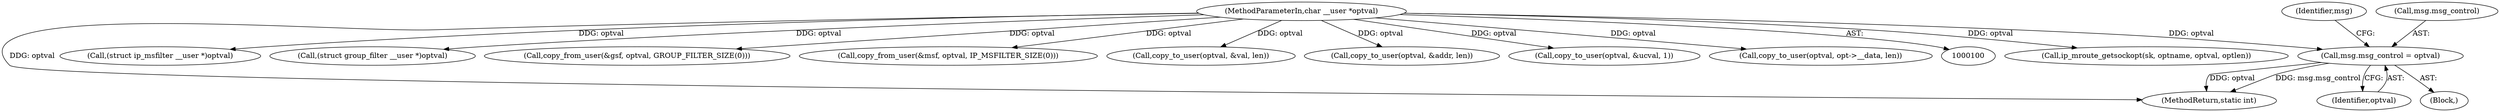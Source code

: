 digraph "0_linux_f6d8bd051c391c1c0458a30b2a7abcd939329259_25@pointer" {
"1000518" [label="(Call,msg.msg_control = optval)"];
"1000104" [label="(MethodParameterIn,char __user *optval)"];
"1000525" [label="(Identifier,msg)"];
"1000104" [label="(MethodParameterIn,char __user *optval)"];
"1000518" [label="(Call,msg.msg_control = optval)"];
"1000505" [label="(Block,)"];
"1000125" [label="(Call,ip_mroute_getsockopt(sk, optname, optval, optlen))"];
"1000698" [label="(MethodReturn,static int)"];
"1000447" [label="(Call,(struct ip_msfilter __user *)optval)"];
"1000489" [label="(Call,(struct group_filter __user *)optval)"];
"1000471" [label="(Call,copy_from_user(&gsf, optval, GROUP_FILTER_SIZE(0)))"];
"1000429" [label="(Call,copy_from_user(&msf, optval, IP_MSFILTER_SIZE(0)))"];
"1000688" [label="(Call,copy_to_user(optval, &val, len))"];
"1000403" [label="(Call,copy_to_user(optval, &addr, len))"];
"1000670" [label="(Call,copy_to_user(optval, &ucval, 1))"];
"1000202" [label="(Call,copy_to_user(optval, opt->__data, len))"];
"1000522" [label="(Identifier,optval)"];
"1000519" [label="(Call,msg.msg_control)"];
"1000518" -> "1000505"  [label="AST: "];
"1000518" -> "1000522"  [label="CFG: "];
"1000519" -> "1000518"  [label="AST: "];
"1000522" -> "1000518"  [label="AST: "];
"1000525" -> "1000518"  [label="CFG: "];
"1000518" -> "1000698"  [label="DDG: optval"];
"1000518" -> "1000698"  [label="DDG: msg.msg_control"];
"1000104" -> "1000518"  [label="DDG: optval"];
"1000104" -> "1000100"  [label="AST: "];
"1000104" -> "1000698"  [label="DDG: optval"];
"1000104" -> "1000125"  [label="DDG: optval"];
"1000104" -> "1000202"  [label="DDG: optval"];
"1000104" -> "1000403"  [label="DDG: optval"];
"1000104" -> "1000429"  [label="DDG: optval"];
"1000104" -> "1000447"  [label="DDG: optval"];
"1000104" -> "1000471"  [label="DDG: optval"];
"1000104" -> "1000489"  [label="DDG: optval"];
"1000104" -> "1000670"  [label="DDG: optval"];
"1000104" -> "1000688"  [label="DDG: optval"];
}
